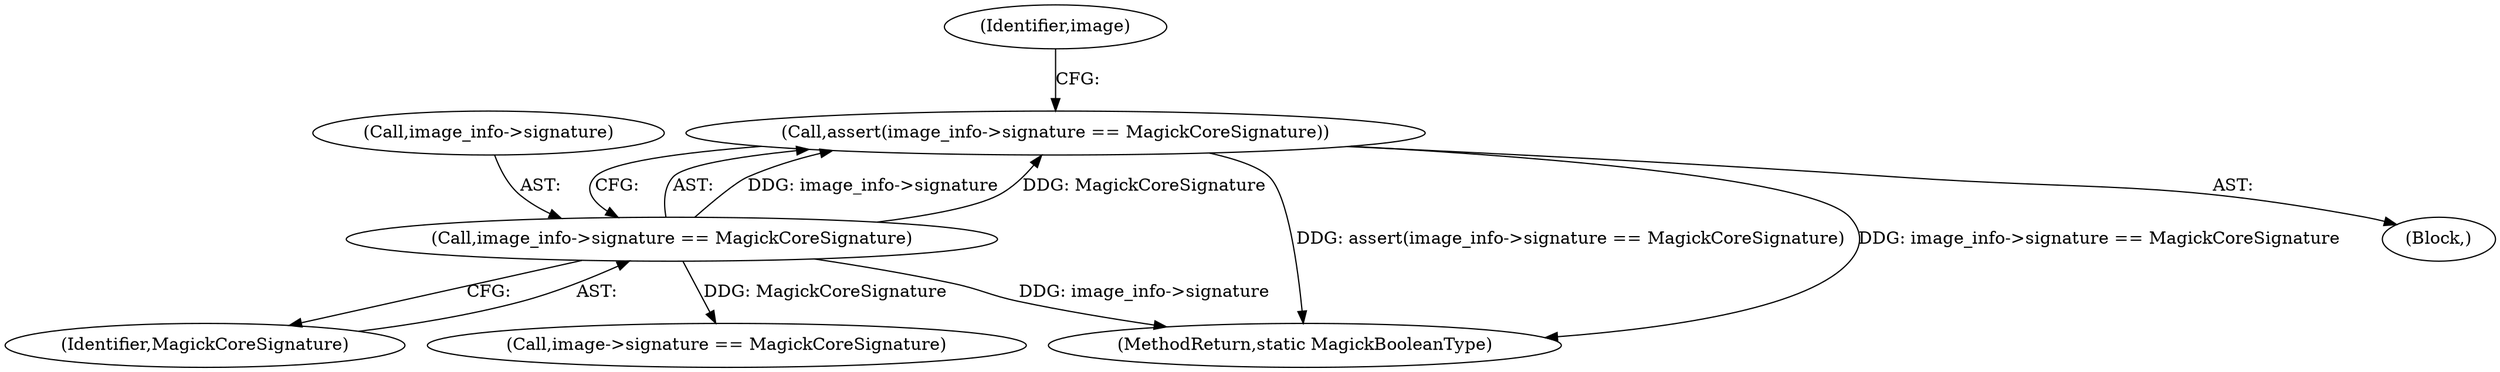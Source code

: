 digraph "0_ImageMagick_4cc6ec8a4197d4c008577127736bf7985d632323@API" {
"1000152" [label="(Call,assert(image_info->signature == MagickCoreSignature))"];
"1000153" [label="(Call,image_info->signature == MagickCoreSignature)"];
"1000152" [label="(Call,assert(image_info->signature == MagickCoreSignature))"];
"1002573" [label="(MethodReturn,static MagickBooleanType)"];
"1000154" [label="(Call,image_info->signature)"];
"1000129" [label="(Block,)"];
"1000157" [label="(Identifier,MagickCoreSignature)"];
"1000165" [label="(Call,image->signature == MagickCoreSignature)"];
"1000153" [label="(Call,image_info->signature == MagickCoreSignature)"];
"1000160" [label="(Identifier,image)"];
"1000152" -> "1000129"  [label="AST: "];
"1000152" -> "1000153"  [label="CFG: "];
"1000153" -> "1000152"  [label="AST: "];
"1000160" -> "1000152"  [label="CFG: "];
"1000152" -> "1002573"  [label="DDG: assert(image_info->signature == MagickCoreSignature)"];
"1000152" -> "1002573"  [label="DDG: image_info->signature == MagickCoreSignature"];
"1000153" -> "1000152"  [label="DDG: image_info->signature"];
"1000153" -> "1000152"  [label="DDG: MagickCoreSignature"];
"1000153" -> "1000157"  [label="CFG: "];
"1000154" -> "1000153"  [label="AST: "];
"1000157" -> "1000153"  [label="AST: "];
"1000153" -> "1002573"  [label="DDG: image_info->signature"];
"1000153" -> "1000165"  [label="DDG: MagickCoreSignature"];
}

